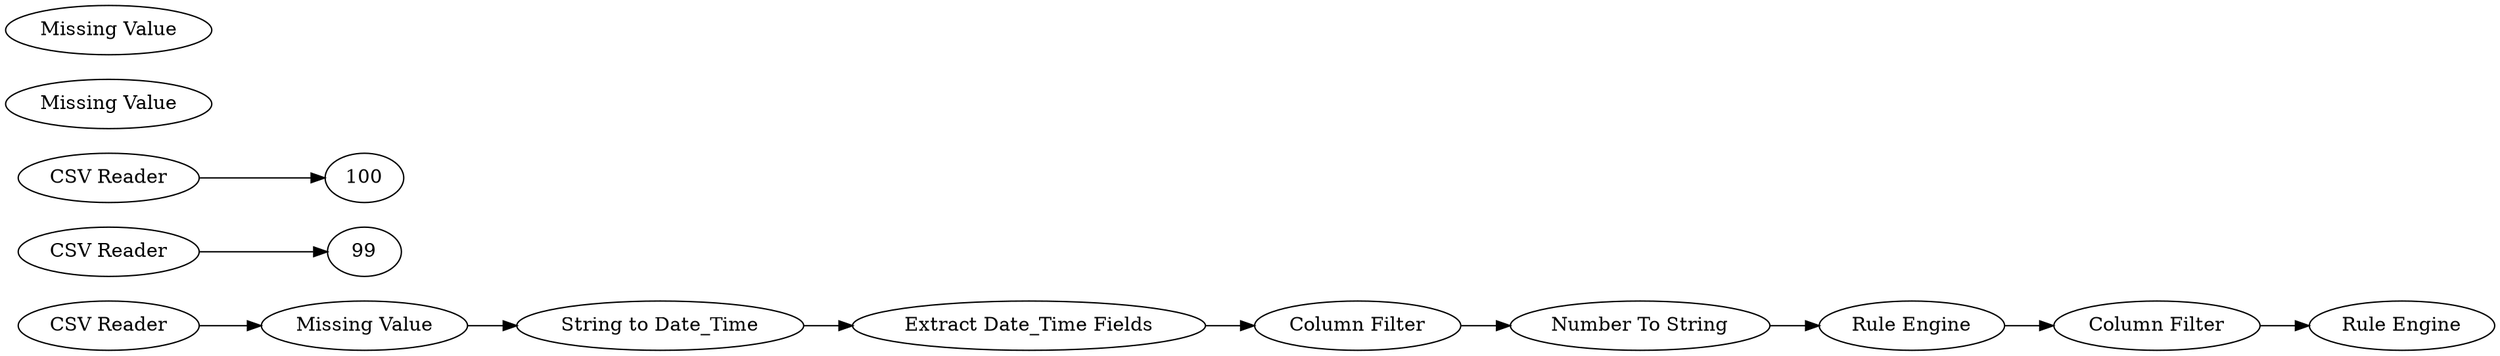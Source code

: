 digraph {
	1 [label="CSV Reader"]
	94 [label="CSV Reader"]
	95 [label="CSV Reader"]
	2 [label="String to Date_Time"]
	3 [label="Extract Date_Time Fields"]
	4 [label="Column Filter"]
	6 [label="Number To String"]
	8 [label="Rule Engine"]
	9 [label="Column Filter"]
	19 [label="Rule Engine"]
	25 [label="Missing Value"]
	96 [label="Missing Value"]
	97 [label="Missing Value"]
	2 -> 3
	3 -> 4
	4 -> 6
	6 -> 8
	8 -> 9
	9 -> 19
	25 -> 2
	1 -> 25
	94 -> 99
	95 -> 100
	rankdir=LR
}
